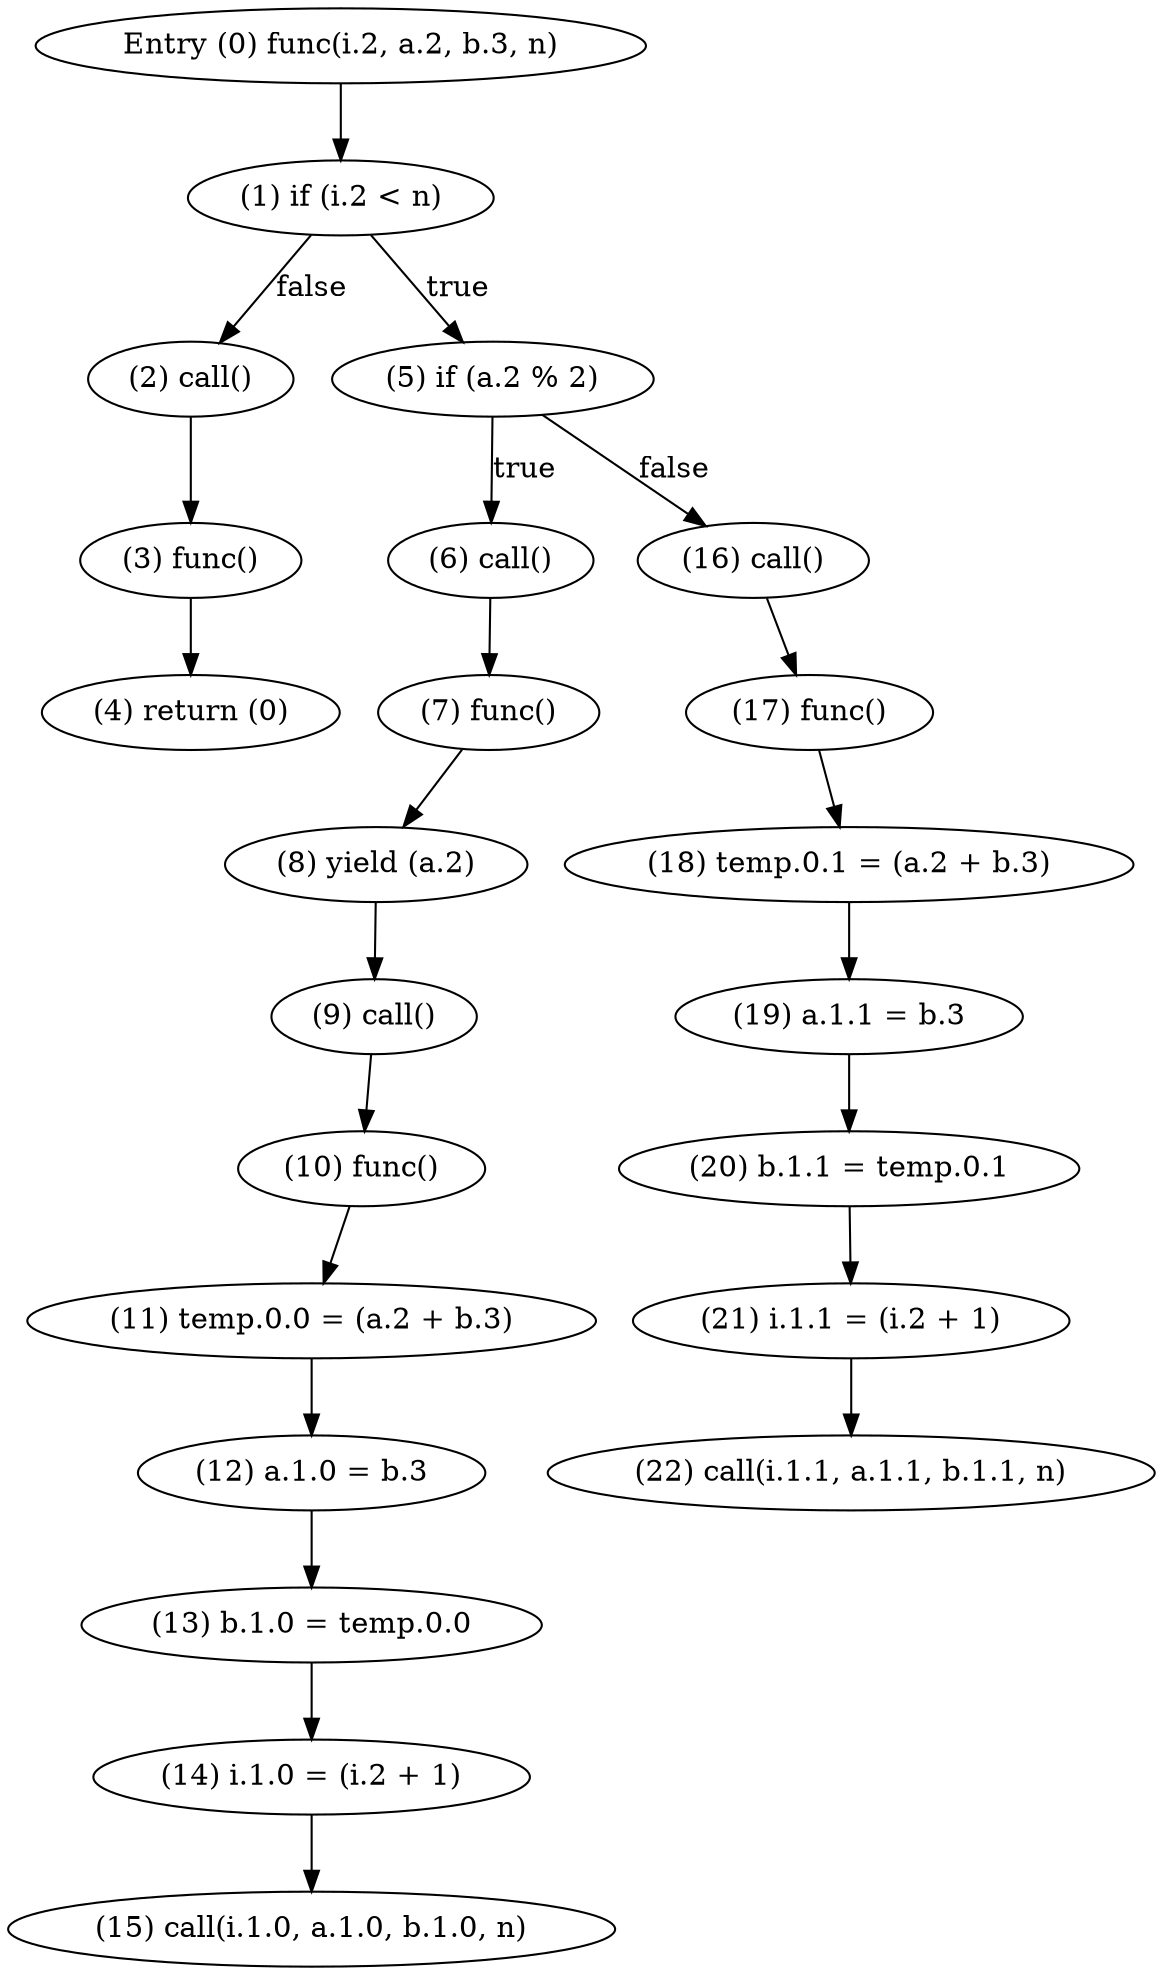 digraph {
    0 [ label = "Entry (0) func(i.2, a.2, b.3, n)" ]
    1 [ label = "(1) if (i.2 < n)" ]
    2 [ label = "(2) call()" ]
    3 [ label = "(3) func()" ]
    4 [ label = "(4) return (0)" ]
    5 [ label = "(5) if (a.2 % 2)" ]
    6 [ label = "(6) call()" ]
    7 [ label = "(7) func()" ]
    8 [ label = "(8) yield (a.2)" ]
    9 [ label = "(9) call()" ]
    10 [ label = "(10) func()" ]
    11 [ label = "(11) temp.0.0 = (a.2 + b.3)" ]
    12 [ label = "(12) a.1.0 = b.3" ]
    13 [ label = "(13) b.1.0 = temp.0.0" ]
    14 [ label = "(14) i.1.0 = (i.2 + 1)" ]
    15 [ label = "(15) call(i.1.0, a.1.0, b.1.0, n)" ]
    16 [ label = "(16) call()" ]
    17 [ label = "(17) func()" ]
    18 [ label = "(18) temp.0.1 = (a.2 + b.3)" ]
    19 [ label = "(19) a.1.1 = b.3" ]
    20 [ label = "(20) b.1.1 = temp.0.1" ]
    21 [ label = "(21) i.1.1 = (i.2 + 1)" ]
    22 [ label = "(22) call(i.1.1, a.1.1, b.1.1, n)" ]
    0 -> 1 [ label = "" ]
    1 -> 5 [ label = "true" ]
    1 -> 2 [ label = "false" ]
    2 -> 3 [ label = "" ]
    3 -> 4 [ label = "" ]
    5 -> 16 [ label = "false" ]
    5 -> 6 [ label = "true" ]
    6 -> 7 [ label = "" ]
    7 -> 8 [ label = "" ]
    8 -> 9 [ label = "" ]
    9 -> 10 [ label = "" ]
    10 -> 11 [ label = "" ]
    11 -> 12 [ label = "" ]
    12 -> 13 [ label = "" ]
    13 -> 14 [ label = "" ]
    14 -> 15 [ label = "" ]
    16 -> 17 [ label = "" ]
    17 -> 18 [ label = "" ]
    18 -> 19 [ label = "" ]
    19 -> 20 [ label = "" ]
    20 -> 21 [ label = "" ]
    21 -> 22 [ label = "" ]
}
